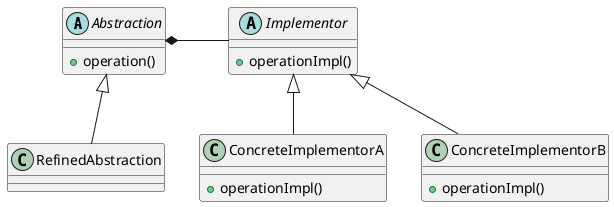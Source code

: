 @startuml
/' BRIDGE '/

abstract Abstraction {
    + operation()
}

abstract Implementor {
    + operationImpl()
}

class ConcreteImplementorA {
    + operationImpl()
}

class ConcreteImplementorB {
    + operationImpl()
}

class RefinedAbstraction{
  
  }

Abstraction <|-- RefinedAbstraction
Abstraction *- Implementor
Implementor <|-- ConcreteImplementorA
Implementor <|-- ConcreteImplementorB
@enduml